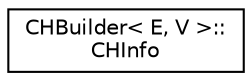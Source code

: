 digraph "Graphical Class Hierarchy"
{
  edge [fontname="Helvetica",fontsize="10",labelfontname="Helvetica",labelfontsize="10"];
  node [fontname="Helvetica",fontsize="10",shape=record];
  rankdir="LR";
  Node0 [label="CHBuilder\< E, V \>::\lCHInfo",height=0.2,width=0.4,color="black", fillcolor="white", style="filled",URL="$dc/d45/class_c_h_builder_1_1_c_h_info.html"];
}
